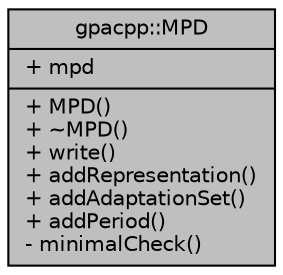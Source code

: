 digraph "gpacpp::MPD"
{
 // INTERACTIVE_SVG=YES
  edge [fontname="Helvetica",fontsize="10",labelfontname="Helvetica",labelfontsize="10"];
  node [fontname="Helvetica",fontsize="10",shape=record];
  Node1 [label="{gpacpp::MPD\n|+ mpd\l|+ MPD()\l+ ~MPD()\l+ write()\l+ addRepresentation()\l+ addAdaptationSet()\l+ addPeriod()\l- minimalCheck()\l}",height=0.2,width=0.4,color="black", fillcolor="grey75", style="filled", fontcolor="black"];
}
